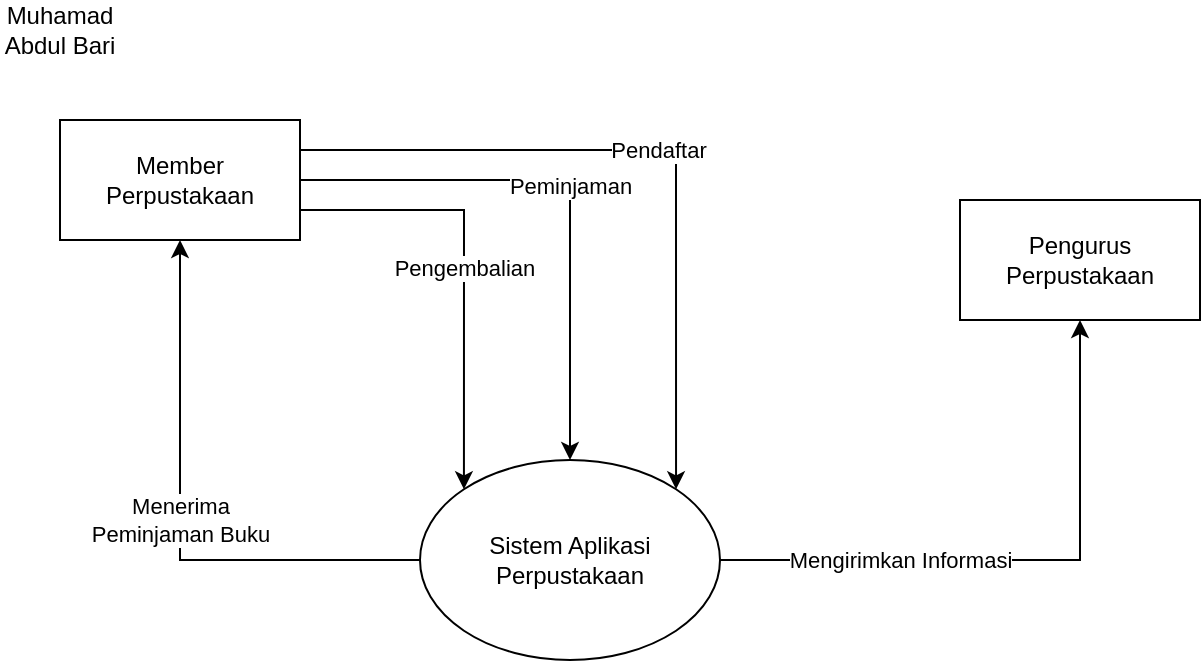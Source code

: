 <mxfile version="21.5.2" type="github">
  <diagram name="Page-1" id="W8XmTFG-4LT9WNKKF-cE">
    <mxGraphModel dx="880" dy="465" grid="1" gridSize="10" guides="1" tooltips="1" connect="1" arrows="1" fold="1" page="1" pageScale="1" pageWidth="827" pageHeight="1169" math="0" shadow="0">
      <root>
        <mxCell id="0" />
        <mxCell id="1" parent="0" />
        <mxCell id="GcaTmOScdrcIieUAI6kn-5" value="Pendaftar" style="edgeStyle=orthogonalEdgeStyle;rounded=0;orthogonalLoop=1;jettySize=auto;html=1;exitX=1;exitY=0.25;exitDx=0;exitDy=0;entryX=1;entryY=0;entryDx=0;entryDy=0;" edge="1" parent="1" source="GcaTmOScdrcIieUAI6kn-1" target="GcaTmOScdrcIieUAI6kn-3">
          <mxGeometry relative="1" as="geometry" />
        </mxCell>
        <mxCell id="GcaTmOScdrcIieUAI6kn-6" value="Peminjaman" style="edgeStyle=orthogonalEdgeStyle;rounded=0;orthogonalLoop=1;jettySize=auto;html=1;entryX=0.5;entryY=0;entryDx=0;entryDy=0;" edge="1" parent="1" source="GcaTmOScdrcIieUAI6kn-1" target="GcaTmOScdrcIieUAI6kn-3">
          <mxGeometry relative="1" as="geometry" />
        </mxCell>
        <mxCell id="GcaTmOScdrcIieUAI6kn-7" value="Pengembalian" style="edgeStyle=orthogonalEdgeStyle;rounded=0;orthogonalLoop=1;jettySize=auto;html=1;exitX=1;exitY=0.75;exitDx=0;exitDy=0;entryX=0;entryY=0;entryDx=0;entryDy=0;" edge="1" parent="1" source="GcaTmOScdrcIieUAI6kn-1" target="GcaTmOScdrcIieUAI6kn-3">
          <mxGeometry relative="1" as="geometry" />
        </mxCell>
        <mxCell id="GcaTmOScdrcIieUAI6kn-1" value="Member Perpustakaan" style="rounded=0;whiteSpace=wrap;html=1;" vertex="1" parent="1">
          <mxGeometry x="80" y="120" width="120" height="60" as="geometry" />
        </mxCell>
        <mxCell id="GcaTmOScdrcIieUAI6kn-2" value="Pengurus Perpustakaan" style="rounded=0;whiteSpace=wrap;html=1;" vertex="1" parent="1">
          <mxGeometry x="530" y="160" width="120" height="60" as="geometry" />
        </mxCell>
        <mxCell id="GcaTmOScdrcIieUAI6kn-4" value="&lt;div&gt;Menerima&lt;/div&gt;&lt;div&gt;Peminjaman Buku&lt;br&gt;&lt;/div&gt;" style="edgeStyle=orthogonalEdgeStyle;rounded=0;orthogonalLoop=1;jettySize=auto;html=1;entryX=0.5;entryY=1;entryDx=0;entryDy=0;" edge="1" parent="1" source="GcaTmOScdrcIieUAI6kn-3" target="GcaTmOScdrcIieUAI6kn-1">
          <mxGeometry relative="1" as="geometry" />
        </mxCell>
        <mxCell id="GcaTmOScdrcIieUAI6kn-8" value="Mengirimkan Informasi" style="edgeStyle=orthogonalEdgeStyle;rounded=0;orthogonalLoop=1;jettySize=auto;html=1;entryX=0.5;entryY=1;entryDx=0;entryDy=0;" edge="1" parent="1" source="GcaTmOScdrcIieUAI6kn-3" target="GcaTmOScdrcIieUAI6kn-2">
          <mxGeometry x="-0.4" relative="1" as="geometry">
            <mxPoint as="offset" />
          </mxGeometry>
        </mxCell>
        <mxCell id="GcaTmOScdrcIieUAI6kn-3" value="&lt;div&gt;Sistem Aplikasi &lt;br&gt;&lt;/div&gt;&lt;div&gt;Perpustakaan&lt;br&gt;&lt;/div&gt;" style="ellipse;whiteSpace=wrap;html=1;" vertex="1" parent="1">
          <mxGeometry x="260" y="290" width="150" height="100" as="geometry" />
        </mxCell>
        <mxCell id="GcaTmOScdrcIieUAI6kn-9" value="Muhamad Abdul Bari" style="text;html=1;strokeColor=none;fillColor=none;align=center;verticalAlign=middle;whiteSpace=wrap;rounded=0;" vertex="1" parent="1">
          <mxGeometry x="50" y="60" width="60" height="30" as="geometry" />
        </mxCell>
      </root>
    </mxGraphModel>
  </diagram>
</mxfile>
